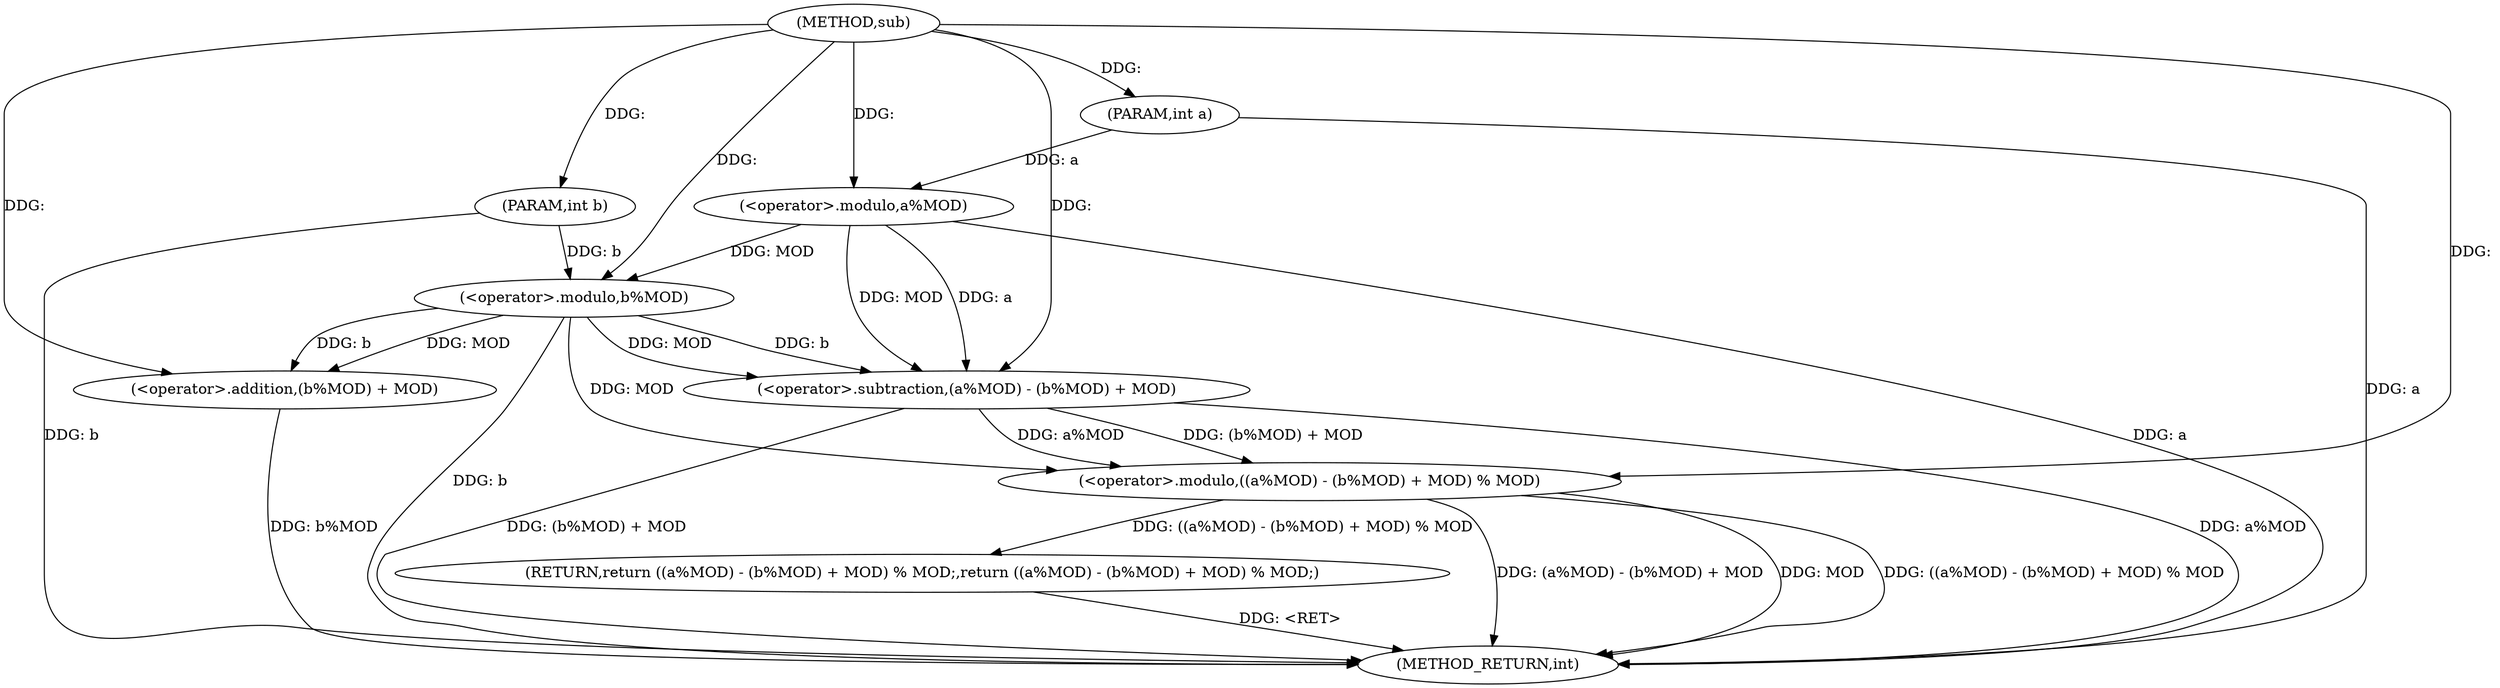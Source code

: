 digraph "sub" {  
"1000493" [label = "(METHOD,sub)" ]
"1000509" [label = "(METHOD_RETURN,int)" ]
"1000494" [label = "(PARAM,int a)" ]
"1000495" [label = "(PARAM,int b)" ]
"1000497" [label = "(RETURN,return ((a%MOD) - (b%MOD) + MOD) % MOD;,return ((a%MOD) - (b%MOD) + MOD) % MOD;)" ]
"1000498" [label = "(<operator>.modulo,((a%MOD) - (b%MOD) + MOD) % MOD)" ]
"1000499" [label = "(<operator>.subtraction,(a%MOD) - (b%MOD) + MOD)" ]
"1000500" [label = "(<operator>.modulo,a%MOD)" ]
"1000503" [label = "(<operator>.addition,(b%MOD) + MOD)" ]
"1000504" [label = "(<operator>.modulo,b%MOD)" ]
  "1000497" -> "1000509"  [ label = "DDG: <RET>"] 
  "1000494" -> "1000509"  [ label = "DDG: a"] 
  "1000495" -> "1000509"  [ label = "DDG: b"] 
  "1000500" -> "1000509"  [ label = "DDG: a"] 
  "1000499" -> "1000509"  [ label = "DDG: a%MOD"] 
  "1000504" -> "1000509"  [ label = "DDG: b"] 
  "1000503" -> "1000509"  [ label = "DDG: b%MOD"] 
  "1000499" -> "1000509"  [ label = "DDG: (b%MOD) + MOD"] 
  "1000498" -> "1000509"  [ label = "DDG: (a%MOD) - (b%MOD) + MOD"] 
  "1000498" -> "1000509"  [ label = "DDG: MOD"] 
  "1000498" -> "1000509"  [ label = "DDG: ((a%MOD) - (b%MOD) + MOD) % MOD"] 
  "1000493" -> "1000494"  [ label = "DDG: "] 
  "1000493" -> "1000495"  [ label = "DDG: "] 
  "1000498" -> "1000497"  [ label = "DDG: ((a%MOD) - (b%MOD) + MOD) % MOD"] 
  "1000499" -> "1000498"  [ label = "DDG: (b%MOD) + MOD"] 
  "1000499" -> "1000498"  [ label = "DDG: a%MOD"] 
  "1000493" -> "1000498"  [ label = "DDG: "] 
  "1000504" -> "1000498"  [ label = "DDG: MOD"] 
  "1000500" -> "1000499"  [ label = "DDG: MOD"] 
  "1000500" -> "1000499"  [ label = "DDG: a"] 
  "1000504" -> "1000499"  [ label = "DDG: b"] 
  "1000504" -> "1000499"  [ label = "DDG: MOD"] 
  "1000493" -> "1000499"  [ label = "DDG: "] 
  "1000494" -> "1000500"  [ label = "DDG: a"] 
  "1000493" -> "1000500"  [ label = "DDG: "] 
  "1000504" -> "1000503"  [ label = "DDG: b"] 
  "1000504" -> "1000503"  [ label = "DDG: MOD"] 
  "1000493" -> "1000503"  [ label = "DDG: "] 
  "1000495" -> "1000504"  [ label = "DDG: b"] 
  "1000493" -> "1000504"  [ label = "DDG: "] 
  "1000500" -> "1000504"  [ label = "DDG: MOD"] 
}
